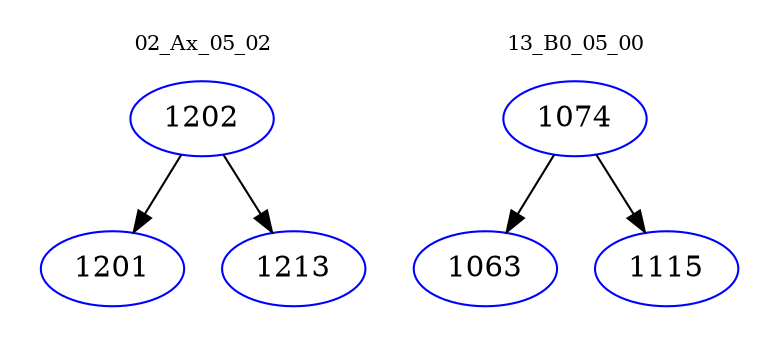 digraph{
subgraph cluster_0 {
color = white
label = "02_Ax_05_02";
fontsize=10;
T0_1202 [label="1202", color="blue"]
T0_1202 -> T0_1201 [color="black"]
T0_1201 [label="1201", color="blue"]
T0_1202 -> T0_1213 [color="black"]
T0_1213 [label="1213", color="blue"]
}
subgraph cluster_1 {
color = white
label = "13_B0_05_00";
fontsize=10;
T1_1074 [label="1074", color="blue"]
T1_1074 -> T1_1063 [color="black"]
T1_1063 [label="1063", color="blue"]
T1_1074 -> T1_1115 [color="black"]
T1_1115 [label="1115", color="blue"]
}
}
